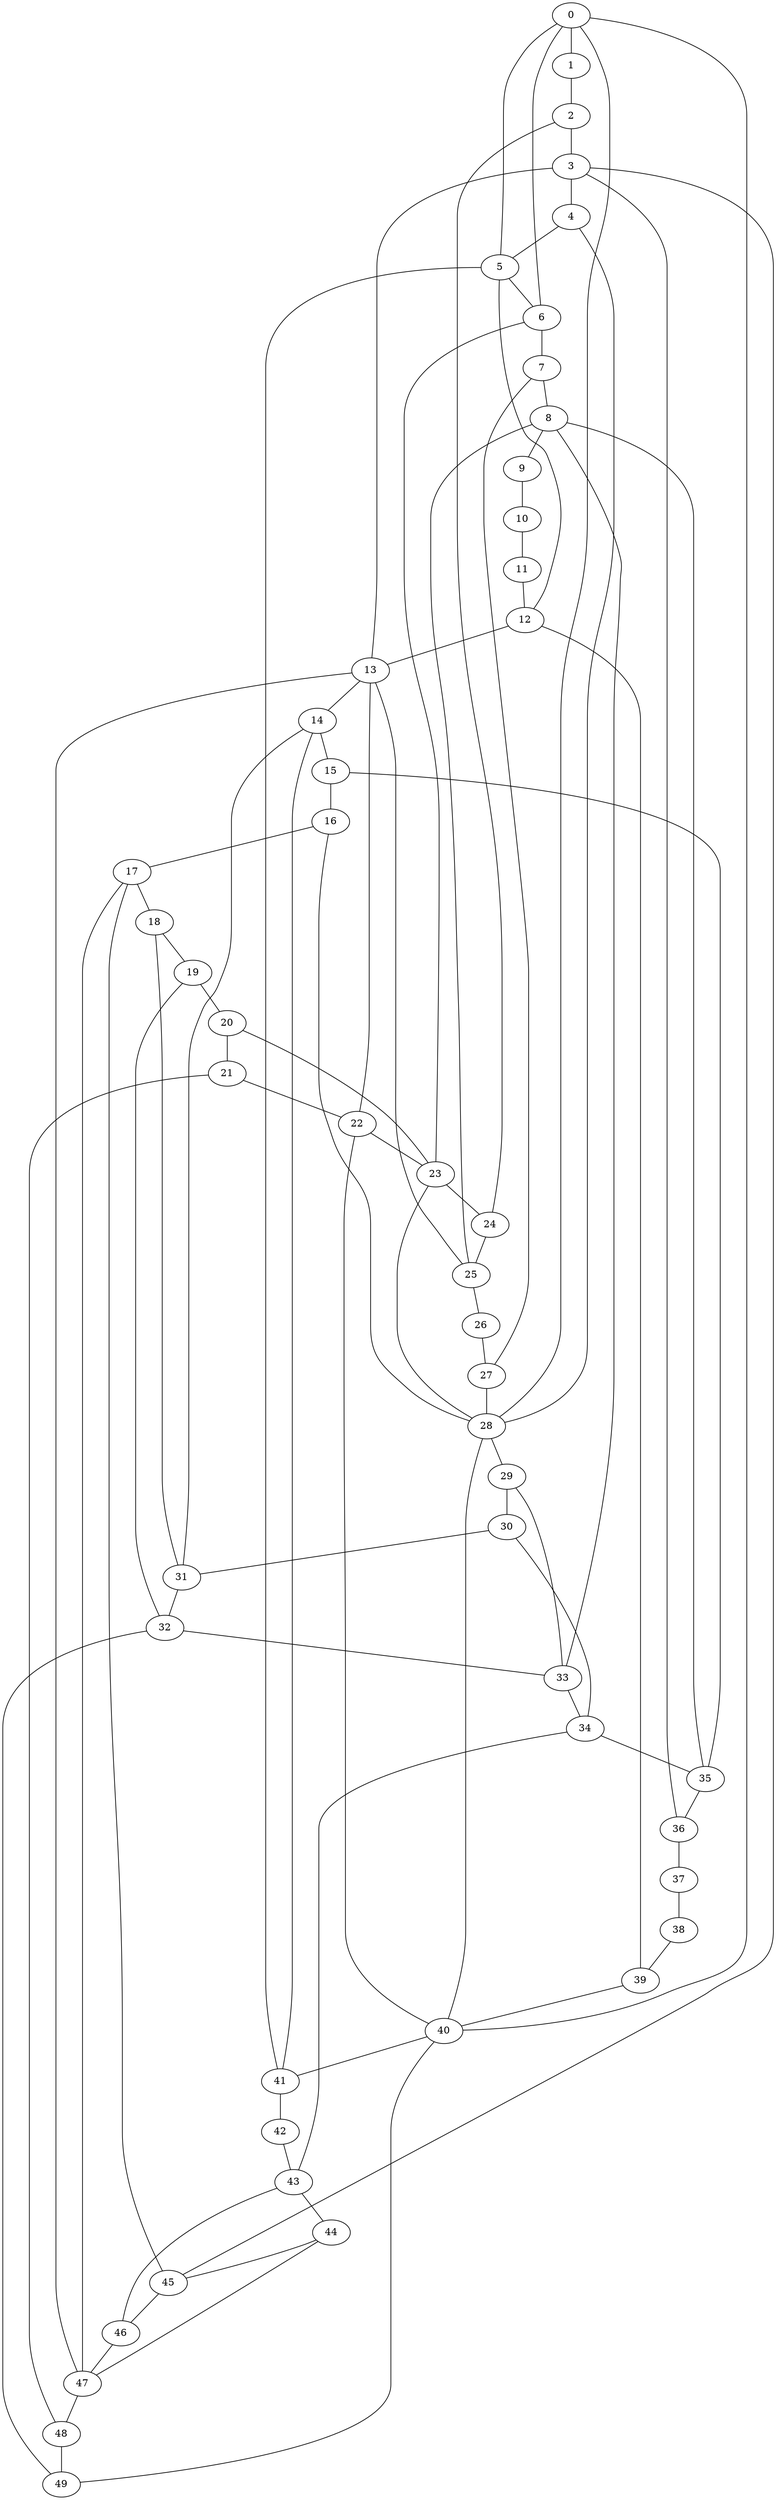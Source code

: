 
graph graphname {
    0 -- 1
0 -- 28
0 -- 40
0 -- 6
0 -- 5
1 -- 2
2 -- 3
2 -- 24
3 -- 4
3 -- 45
3 -- 13
3 -- 36
4 -- 5
4 -- 28
5 -- 6
5 -- 12
5 -- 41
6 -- 7
6 -- 23
7 -- 8
7 -- 27
8 -- 9
8 -- 35
8 -- 25
8 -- 33
9 -- 10
10 -- 11
11 -- 12
12 -- 13
12 -- 39
13 -- 14
13 -- 22
13 -- 25
13 -- 47
14 -- 15
14 -- 31
14 -- 41
15 -- 16
15 -- 35
16 -- 17
16 -- 28
17 -- 18
17 -- 45
17 -- 47
18 -- 19
18 -- 31
19 -- 20
19 -- 32
20 -- 21
20 -- 23
21 -- 22
21 -- 48
22 -- 23
22 -- 40
23 -- 24
23 -- 28
24 -- 25
25 -- 26
26 -- 27
27 -- 28
28 -- 29
28 -- 40
29 -- 30
29 -- 33
30 -- 31
30 -- 34
31 -- 32
32 -- 33
32 -- 49
33 -- 34
34 -- 35
34 -- 43
35 -- 36
36 -- 37
37 -- 38
38 -- 39
39 -- 40
40 -- 41
40 -- 49
41 -- 42
42 -- 43
43 -- 44
43 -- 46
44 -- 45
44 -- 47
45 -- 46
46 -- 47
47 -- 48
48 -- 49

}
